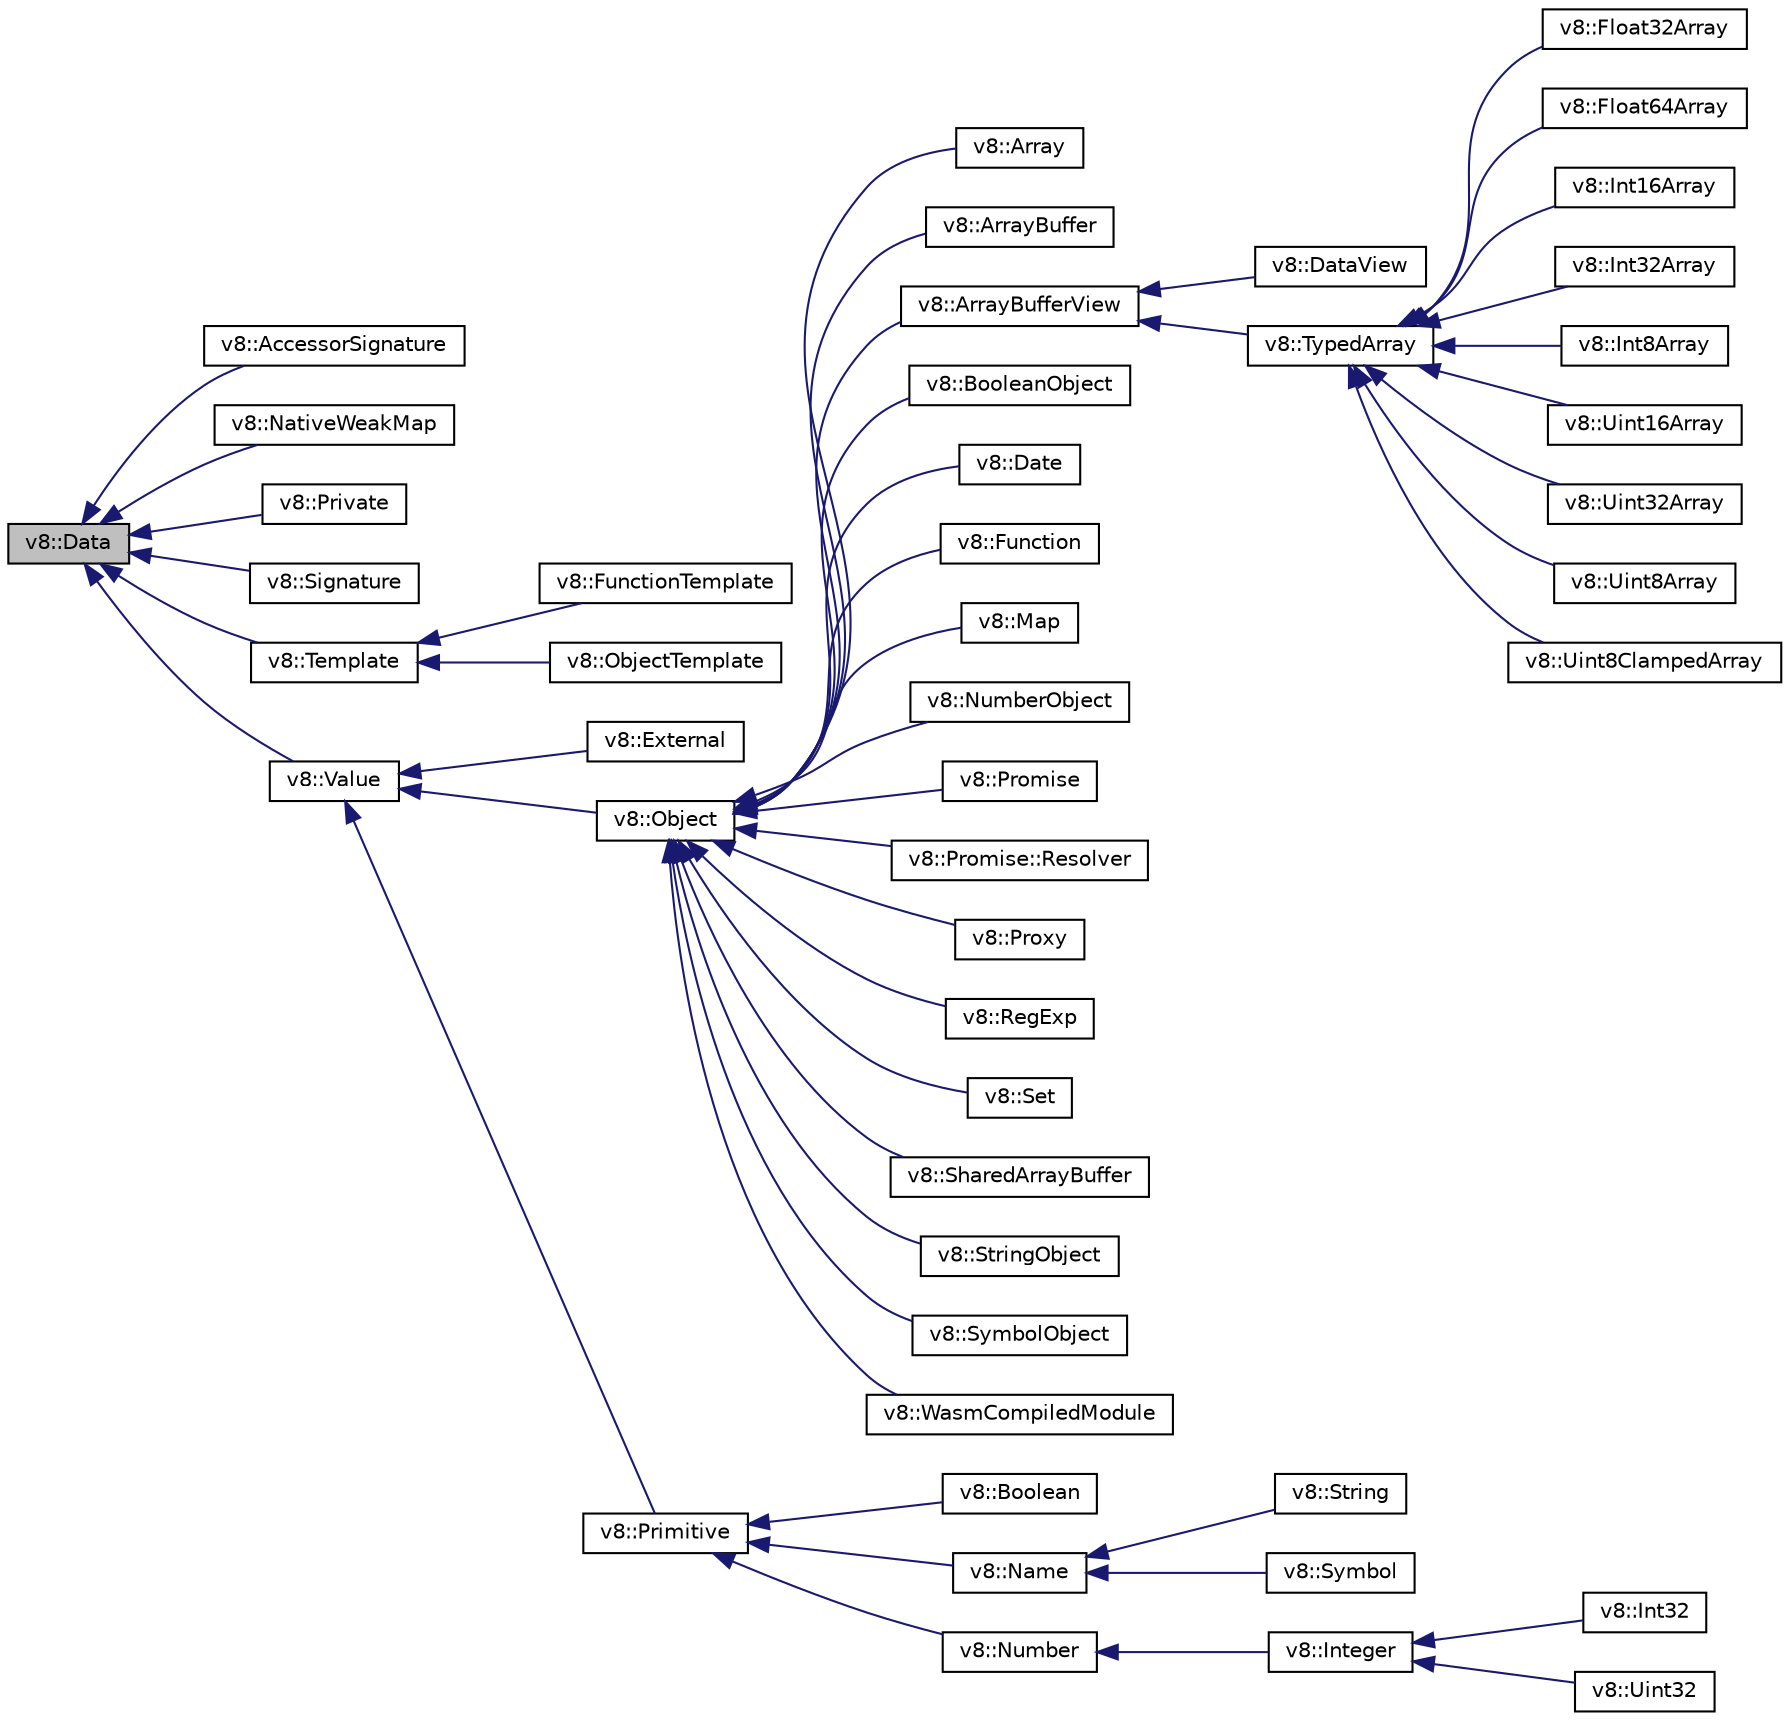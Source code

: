 digraph "v8::Data"
{
  edge [fontname="Helvetica",fontsize="10",labelfontname="Helvetica",labelfontsize="10"];
  node [fontname="Helvetica",fontsize="10",shape=record];
  rankdir="LR";
  Node1 [label="v8::Data",height=0.2,width=0.4,color="black", fillcolor="grey75", style="filled", fontcolor="black"];
  Node1 -> Node2 [dir="back",color="midnightblue",fontsize="10",style="solid",fontname="Helvetica"];
  Node2 [label="v8::AccessorSignature",height=0.2,width=0.4,color="black", fillcolor="white", style="filled",URL="$classv8_1_1AccessorSignature.html"];
  Node1 -> Node3 [dir="back",color="midnightblue",fontsize="10",style="solid",fontname="Helvetica"];
  Node3 [label="v8::NativeWeakMap",height=0.2,width=0.4,color="black", fillcolor="white", style="filled",URL="$classv8_1_1NativeWeakMap.html"];
  Node1 -> Node4 [dir="back",color="midnightblue",fontsize="10",style="solid",fontname="Helvetica"];
  Node4 [label="v8::Private",height=0.2,width=0.4,color="black", fillcolor="white", style="filled",URL="$classv8_1_1Private.html"];
  Node1 -> Node5 [dir="back",color="midnightblue",fontsize="10",style="solid",fontname="Helvetica"];
  Node5 [label="v8::Signature",height=0.2,width=0.4,color="black", fillcolor="white", style="filled",URL="$classv8_1_1Signature.html"];
  Node1 -> Node6 [dir="back",color="midnightblue",fontsize="10",style="solid",fontname="Helvetica"];
  Node6 [label="v8::Template",height=0.2,width=0.4,color="black", fillcolor="white", style="filled",URL="$classv8_1_1Template.html"];
  Node6 -> Node7 [dir="back",color="midnightblue",fontsize="10",style="solid",fontname="Helvetica"];
  Node7 [label="v8::FunctionTemplate",height=0.2,width=0.4,color="black", fillcolor="white", style="filled",URL="$classv8_1_1FunctionTemplate.html"];
  Node6 -> Node8 [dir="back",color="midnightblue",fontsize="10",style="solid",fontname="Helvetica"];
  Node8 [label="v8::ObjectTemplate",height=0.2,width=0.4,color="black", fillcolor="white", style="filled",URL="$classv8_1_1ObjectTemplate.html"];
  Node1 -> Node9 [dir="back",color="midnightblue",fontsize="10",style="solid",fontname="Helvetica"];
  Node9 [label="v8::Value",height=0.2,width=0.4,color="black", fillcolor="white", style="filled",URL="$classv8_1_1Value.html"];
  Node9 -> Node10 [dir="back",color="midnightblue",fontsize="10",style="solid",fontname="Helvetica"];
  Node10 [label="v8::External",height=0.2,width=0.4,color="black", fillcolor="white", style="filled",URL="$classv8_1_1External.html"];
  Node9 -> Node11 [dir="back",color="midnightblue",fontsize="10",style="solid",fontname="Helvetica"];
  Node11 [label="v8::Object",height=0.2,width=0.4,color="black", fillcolor="white", style="filled",URL="$classv8_1_1Object.html"];
  Node11 -> Node12 [dir="back",color="midnightblue",fontsize="10",style="solid",fontname="Helvetica"];
  Node12 [label="v8::Array",height=0.2,width=0.4,color="black", fillcolor="white", style="filled",URL="$classv8_1_1Array.html"];
  Node11 -> Node13 [dir="back",color="midnightblue",fontsize="10",style="solid",fontname="Helvetica"];
  Node13 [label="v8::ArrayBuffer",height=0.2,width=0.4,color="black", fillcolor="white", style="filled",URL="$classv8_1_1ArrayBuffer.html"];
  Node11 -> Node14 [dir="back",color="midnightblue",fontsize="10",style="solid",fontname="Helvetica"];
  Node14 [label="v8::ArrayBufferView",height=0.2,width=0.4,color="black", fillcolor="white", style="filled",URL="$classv8_1_1ArrayBufferView.html"];
  Node14 -> Node15 [dir="back",color="midnightblue",fontsize="10",style="solid",fontname="Helvetica"];
  Node15 [label="v8::DataView",height=0.2,width=0.4,color="black", fillcolor="white", style="filled",URL="$classv8_1_1DataView.html"];
  Node14 -> Node16 [dir="back",color="midnightblue",fontsize="10",style="solid",fontname="Helvetica"];
  Node16 [label="v8::TypedArray",height=0.2,width=0.4,color="black", fillcolor="white", style="filled",URL="$classv8_1_1TypedArray.html"];
  Node16 -> Node17 [dir="back",color="midnightblue",fontsize="10",style="solid",fontname="Helvetica"];
  Node17 [label="v8::Float32Array",height=0.2,width=0.4,color="black", fillcolor="white", style="filled",URL="$classv8_1_1Float32Array.html"];
  Node16 -> Node18 [dir="back",color="midnightblue",fontsize="10",style="solid",fontname="Helvetica"];
  Node18 [label="v8::Float64Array",height=0.2,width=0.4,color="black", fillcolor="white", style="filled",URL="$classv8_1_1Float64Array.html"];
  Node16 -> Node19 [dir="back",color="midnightblue",fontsize="10",style="solid",fontname="Helvetica"];
  Node19 [label="v8::Int16Array",height=0.2,width=0.4,color="black", fillcolor="white", style="filled",URL="$classv8_1_1Int16Array.html"];
  Node16 -> Node20 [dir="back",color="midnightblue",fontsize="10",style="solid",fontname="Helvetica"];
  Node20 [label="v8::Int32Array",height=0.2,width=0.4,color="black", fillcolor="white", style="filled",URL="$classv8_1_1Int32Array.html"];
  Node16 -> Node21 [dir="back",color="midnightblue",fontsize="10",style="solid",fontname="Helvetica"];
  Node21 [label="v8::Int8Array",height=0.2,width=0.4,color="black", fillcolor="white", style="filled",URL="$classv8_1_1Int8Array.html"];
  Node16 -> Node22 [dir="back",color="midnightblue",fontsize="10",style="solid",fontname="Helvetica"];
  Node22 [label="v8::Uint16Array",height=0.2,width=0.4,color="black", fillcolor="white", style="filled",URL="$classv8_1_1Uint16Array.html"];
  Node16 -> Node23 [dir="back",color="midnightblue",fontsize="10",style="solid",fontname="Helvetica"];
  Node23 [label="v8::Uint32Array",height=0.2,width=0.4,color="black", fillcolor="white", style="filled",URL="$classv8_1_1Uint32Array.html"];
  Node16 -> Node24 [dir="back",color="midnightblue",fontsize="10",style="solid",fontname="Helvetica"];
  Node24 [label="v8::Uint8Array",height=0.2,width=0.4,color="black", fillcolor="white", style="filled",URL="$classv8_1_1Uint8Array.html"];
  Node16 -> Node25 [dir="back",color="midnightblue",fontsize="10",style="solid",fontname="Helvetica"];
  Node25 [label="v8::Uint8ClampedArray",height=0.2,width=0.4,color="black", fillcolor="white", style="filled",URL="$classv8_1_1Uint8ClampedArray.html"];
  Node11 -> Node26 [dir="back",color="midnightblue",fontsize="10",style="solid",fontname="Helvetica"];
  Node26 [label="v8::BooleanObject",height=0.2,width=0.4,color="black", fillcolor="white", style="filled",URL="$classv8_1_1BooleanObject.html"];
  Node11 -> Node27 [dir="back",color="midnightblue",fontsize="10",style="solid",fontname="Helvetica"];
  Node27 [label="v8::Date",height=0.2,width=0.4,color="black", fillcolor="white", style="filled",URL="$classv8_1_1Date.html"];
  Node11 -> Node28 [dir="back",color="midnightblue",fontsize="10",style="solid",fontname="Helvetica"];
  Node28 [label="v8::Function",height=0.2,width=0.4,color="black", fillcolor="white", style="filled",URL="$classv8_1_1Function.html"];
  Node11 -> Node29 [dir="back",color="midnightblue",fontsize="10",style="solid",fontname="Helvetica"];
  Node29 [label="v8::Map",height=0.2,width=0.4,color="black", fillcolor="white", style="filled",URL="$classv8_1_1Map.html"];
  Node11 -> Node30 [dir="back",color="midnightblue",fontsize="10",style="solid",fontname="Helvetica"];
  Node30 [label="v8::NumberObject",height=0.2,width=0.4,color="black", fillcolor="white", style="filled",URL="$classv8_1_1NumberObject.html"];
  Node11 -> Node31 [dir="back",color="midnightblue",fontsize="10",style="solid",fontname="Helvetica"];
  Node31 [label="v8::Promise",height=0.2,width=0.4,color="black", fillcolor="white", style="filled",URL="$classv8_1_1Promise.html"];
  Node11 -> Node32 [dir="back",color="midnightblue",fontsize="10",style="solid",fontname="Helvetica"];
  Node32 [label="v8::Promise::Resolver",height=0.2,width=0.4,color="black", fillcolor="white", style="filled",URL="$classv8_1_1Promise_1_1Resolver.html"];
  Node11 -> Node33 [dir="back",color="midnightblue",fontsize="10",style="solid",fontname="Helvetica"];
  Node33 [label="v8::Proxy",height=0.2,width=0.4,color="black", fillcolor="white", style="filled",URL="$classv8_1_1Proxy.html"];
  Node11 -> Node34 [dir="back",color="midnightblue",fontsize="10",style="solid",fontname="Helvetica"];
  Node34 [label="v8::RegExp",height=0.2,width=0.4,color="black", fillcolor="white", style="filled",URL="$classv8_1_1RegExp.html"];
  Node11 -> Node35 [dir="back",color="midnightblue",fontsize="10",style="solid",fontname="Helvetica"];
  Node35 [label="v8::Set",height=0.2,width=0.4,color="black", fillcolor="white", style="filled",URL="$classv8_1_1Set.html"];
  Node11 -> Node36 [dir="back",color="midnightblue",fontsize="10",style="solid",fontname="Helvetica"];
  Node36 [label="v8::SharedArrayBuffer",height=0.2,width=0.4,color="black", fillcolor="white", style="filled",URL="$classv8_1_1SharedArrayBuffer.html"];
  Node11 -> Node37 [dir="back",color="midnightblue",fontsize="10",style="solid",fontname="Helvetica"];
  Node37 [label="v8::StringObject",height=0.2,width=0.4,color="black", fillcolor="white", style="filled",URL="$classv8_1_1StringObject.html"];
  Node11 -> Node38 [dir="back",color="midnightblue",fontsize="10",style="solid",fontname="Helvetica"];
  Node38 [label="v8::SymbolObject",height=0.2,width=0.4,color="black", fillcolor="white", style="filled",URL="$classv8_1_1SymbolObject.html"];
  Node11 -> Node39 [dir="back",color="midnightblue",fontsize="10",style="solid",fontname="Helvetica"];
  Node39 [label="v8::WasmCompiledModule",height=0.2,width=0.4,color="black", fillcolor="white", style="filled",URL="$classv8_1_1WasmCompiledModule.html"];
  Node9 -> Node40 [dir="back",color="midnightblue",fontsize="10",style="solid",fontname="Helvetica"];
  Node40 [label="v8::Primitive",height=0.2,width=0.4,color="black", fillcolor="white", style="filled",URL="$classv8_1_1Primitive.html"];
  Node40 -> Node41 [dir="back",color="midnightblue",fontsize="10",style="solid",fontname="Helvetica"];
  Node41 [label="v8::Boolean",height=0.2,width=0.4,color="black", fillcolor="white", style="filled",URL="$classv8_1_1Boolean.html"];
  Node40 -> Node42 [dir="back",color="midnightblue",fontsize="10",style="solid",fontname="Helvetica"];
  Node42 [label="v8::Name",height=0.2,width=0.4,color="black", fillcolor="white", style="filled",URL="$classv8_1_1Name.html"];
  Node42 -> Node43 [dir="back",color="midnightblue",fontsize="10",style="solid",fontname="Helvetica"];
  Node43 [label="v8::String",height=0.2,width=0.4,color="black", fillcolor="white", style="filled",URL="$classv8_1_1String.html"];
  Node42 -> Node44 [dir="back",color="midnightblue",fontsize="10",style="solid",fontname="Helvetica"];
  Node44 [label="v8::Symbol",height=0.2,width=0.4,color="black", fillcolor="white", style="filled",URL="$classv8_1_1Symbol.html"];
  Node40 -> Node45 [dir="back",color="midnightblue",fontsize="10",style="solid",fontname="Helvetica"];
  Node45 [label="v8::Number",height=0.2,width=0.4,color="black", fillcolor="white", style="filled",URL="$classv8_1_1Number.html"];
  Node45 -> Node46 [dir="back",color="midnightblue",fontsize="10",style="solid",fontname="Helvetica"];
  Node46 [label="v8::Integer",height=0.2,width=0.4,color="black", fillcolor="white", style="filled",URL="$classv8_1_1Integer.html"];
  Node46 -> Node47 [dir="back",color="midnightblue",fontsize="10",style="solid",fontname="Helvetica"];
  Node47 [label="v8::Int32",height=0.2,width=0.4,color="black", fillcolor="white", style="filled",URL="$classv8_1_1Int32.html"];
  Node46 -> Node48 [dir="back",color="midnightblue",fontsize="10",style="solid",fontname="Helvetica"];
  Node48 [label="v8::Uint32",height=0.2,width=0.4,color="black", fillcolor="white", style="filled",URL="$classv8_1_1Uint32.html"];
}
